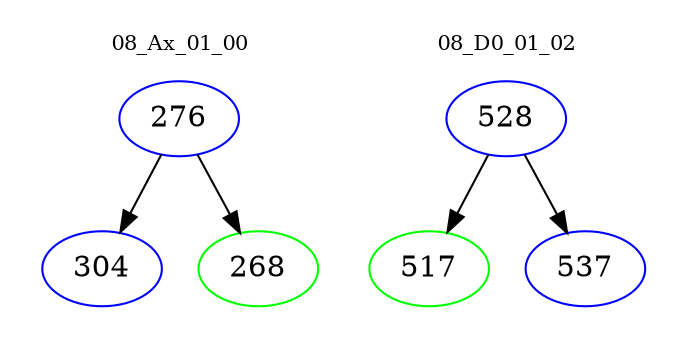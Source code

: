 digraph{
subgraph cluster_0 {
color = white
label = "08_Ax_01_00";
fontsize=10;
T0_276 [label="276", color="blue"]
T0_276 -> T0_304 [color="black"]
T0_304 [label="304", color="blue"]
T0_276 -> T0_268 [color="black"]
T0_268 [label="268", color="green"]
}
subgraph cluster_1 {
color = white
label = "08_D0_01_02";
fontsize=10;
T1_528 [label="528", color="blue"]
T1_528 -> T1_517 [color="black"]
T1_517 [label="517", color="green"]
T1_528 -> T1_537 [color="black"]
T1_537 [label="537", color="blue"]
}
}
